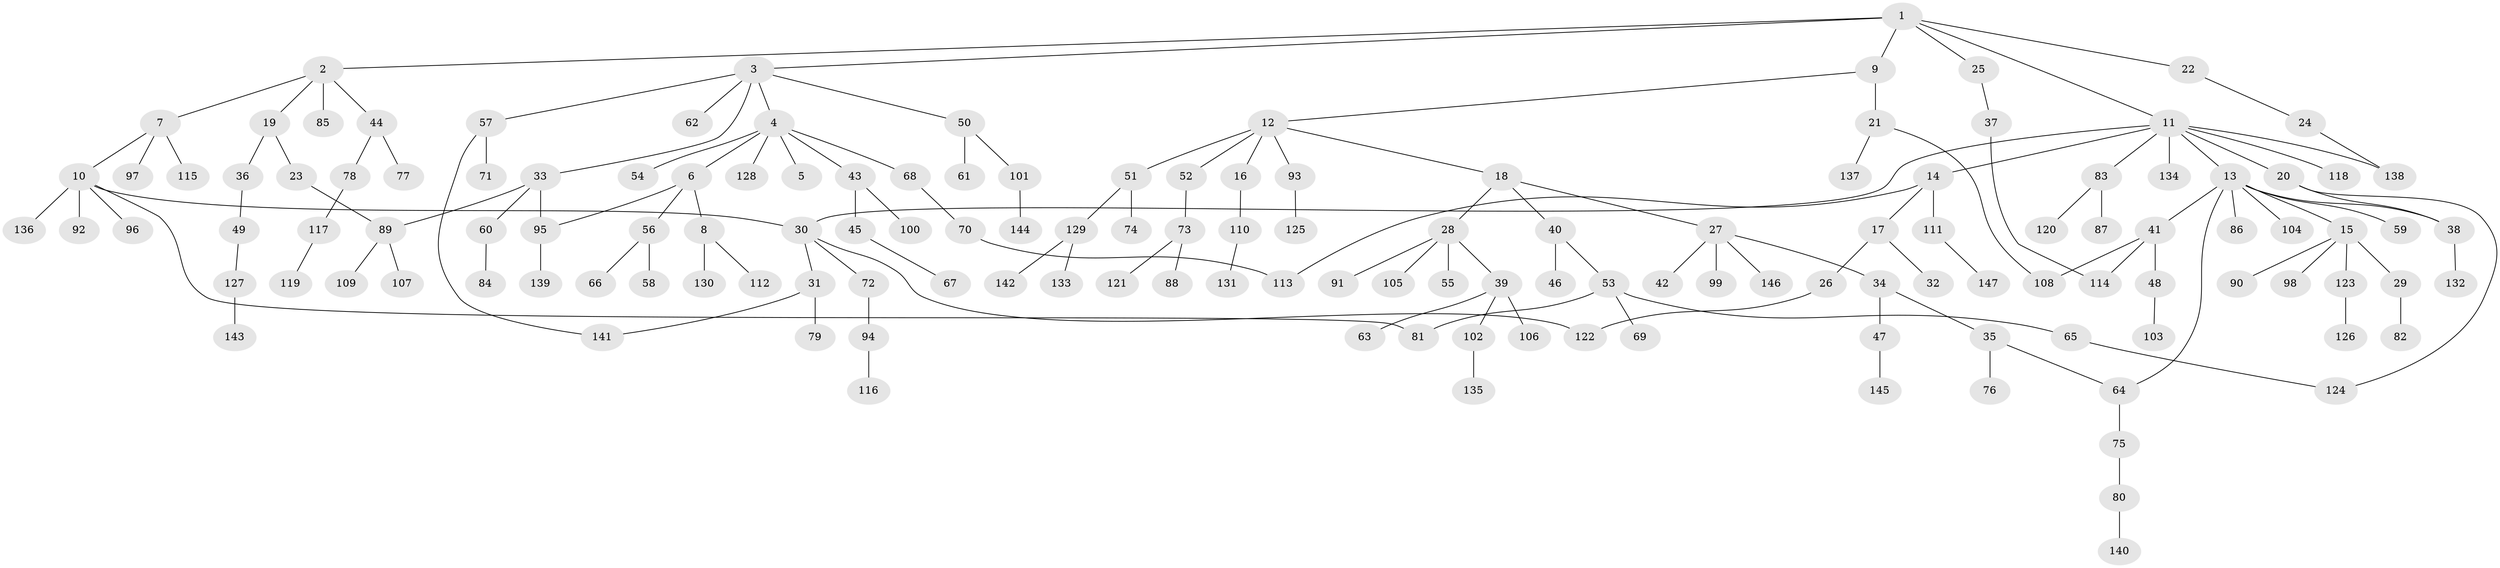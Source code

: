 // Generated by graph-tools (version 1.1) at 2025/25/03/09/25 03:25:28]
// undirected, 147 vertices, 159 edges
graph export_dot {
graph [start="1"]
  node [color=gray90,style=filled];
  1;
  2;
  3;
  4;
  5;
  6;
  7;
  8;
  9;
  10;
  11;
  12;
  13;
  14;
  15;
  16;
  17;
  18;
  19;
  20;
  21;
  22;
  23;
  24;
  25;
  26;
  27;
  28;
  29;
  30;
  31;
  32;
  33;
  34;
  35;
  36;
  37;
  38;
  39;
  40;
  41;
  42;
  43;
  44;
  45;
  46;
  47;
  48;
  49;
  50;
  51;
  52;
  53;
  54;
  55;
  56;
  57;
  58;
  59;
  60;
  61;
  62;
  63;
  64;
  65;
  66;
  67;
  68;
  69;
  70;
  71;
  72;
  73;
  74;
  75;
  76;
  77;
  78;
  79;
  80;
  81;
  82;
  83;
  84;
  85;
  86;
  87;
  88;
  89;
  90;
  91;
  92;
  93;
  94;
  95;
  96;
  97;
  98;
  99;
  100;
  101;
  102;
  103;
  104;
  105;
  106;
  107;
  108;
  109;
  110;
  111;
  112;
  113;
  114;
  115;
  116;
  117;
  118;
  119;
  120;
  121;
  122;
  123;
  124;
  125;
  126;
  127;
  128;
  129;
  130;
  131;
  132;
  133;
  134;
  135;
  136;
  137;
  138;
  139;
  140;
  141;
  142;
  143;
  144;
  145;
  146;
  147;
  1 -- 2;
  1 -- 3;
  1 -- 9;
  1 -- 11;
  1 -- 22;
  1 -- 25;
  2 -- 7;
  2 -- 19;
  2 -- 44;
  2 -- 85;
  3 -- 4;
  3 -- 33;
  3 -- 50;
  3 -- 57;
  3 -- 62;
  4 -- 5;
  4 -- 6;
  4 -- 43;
  4 -- 54;
  4 -- 68;
  4 -- 128;
  6 -- 8;
  6 -- 56;
  6 -- 95;
  7 -- 10;
  7 -- 97;
  7 -- 115;
  8 -- 112;
  8 -- 130;
  9 -- 12;
  9 -- 21;
  10 -- 30;
  10 -- 92;
  10 -- 96;
  10 -- 136;
  10 -- 81;
  11 -- 13;
  11 -- 14;
  11 -- 20;
  11 -- 83;
  11 -- 118;
  11 -- 134;
  11 -- 30;
  11 -- 138;
  12 -- 16;
  12 -- 18;
  12 -- 51;
  12 -- 52;
  12 -- 93;
  13 -- 15;
  13 -- 38;
  13 -- 41;
  13 -- 59;
  13 -- 86;
  13 -- 104;
  13 -- 64;
  14 -- 17;
  14 -- 111;
  14 -- 113;
  15 -- 29;
  15 -- 90;
  15 -- 98;
  15 -- 123;
  16 -- 110;
  17 -- 26;
  17 -- 32;
  18 -- 27;
  18 -- 28;
  18 -- 40;
  19 -- 23;
  19 -- 36;
  20 -- 124;
  20 -- 38;
  21 -- 108;
  21 -- 137;
  22 -- 24;
  23 -- 89;
  24 -- 138;
  25 -- 37;
  26 -- 122;
  27 -- 34;
  27 -- 42;
  27 -- 99;
  27 -- 146;
  28 -- 39;
  28 -- 55;
  28 -- 91;
  28 -- 105;
  29 -- 82;
  30 -- 31;
  30 -- 72;
  30 -- 122;
  31 -- 79;
  31 -- 141;
  33 -- 60;
  33 -- 89;
  33 -- 95;
  34 -- 35;
  34 -- 47;
  35 -- 64;
  35 -- 76;
  36 -- 49;
  37 -- 114;
  38 -- 132;
  39 -- 63;
  39 -- 102;
  39 -- 106;
  40 -- 46;
  40 -- 53;
  41 -- 48;
  41 -- 114;
  41 -- 108;
  43 -- 45;
  43 -- 100;
  44 -- 77;
  44 -- 78;
  45 -- 67;
  47 -- 145;
  48 -- 103;
  49 -- 127;
  50 -- 61;
  50 -- 101;
  51 -- 74;
  51 -- 129;
  52 -- 73;
  53 -- 65;
  53 -- 69;
  53 -- 81;
  56 -- 58;
  56 -- 66;
  57 -- 71;
  57 -- 141;
  60 -- 84;
  64 -- 75;
  65 -- 124;
  68 -- 70;
  70 -- 113;
  72 -- 94;
  73 -- 88;
  73 -- 121;
  75 -- 80;
  78 -- 117;
  80 -- 140;
  83 -- 87;
  83 -- 120;
  89 -- 107;
  89 -- 109;
  93 -- 125;
  94 -- 116;
  95 -- 139;
  101 -- 144;
  102 -- 135;
  110 -- 131;
  111 -- 147;
  117 -- 119;
  123 -- 126;
  127 -- 143;
  129 -- 133;
  129 -- 142;
}
